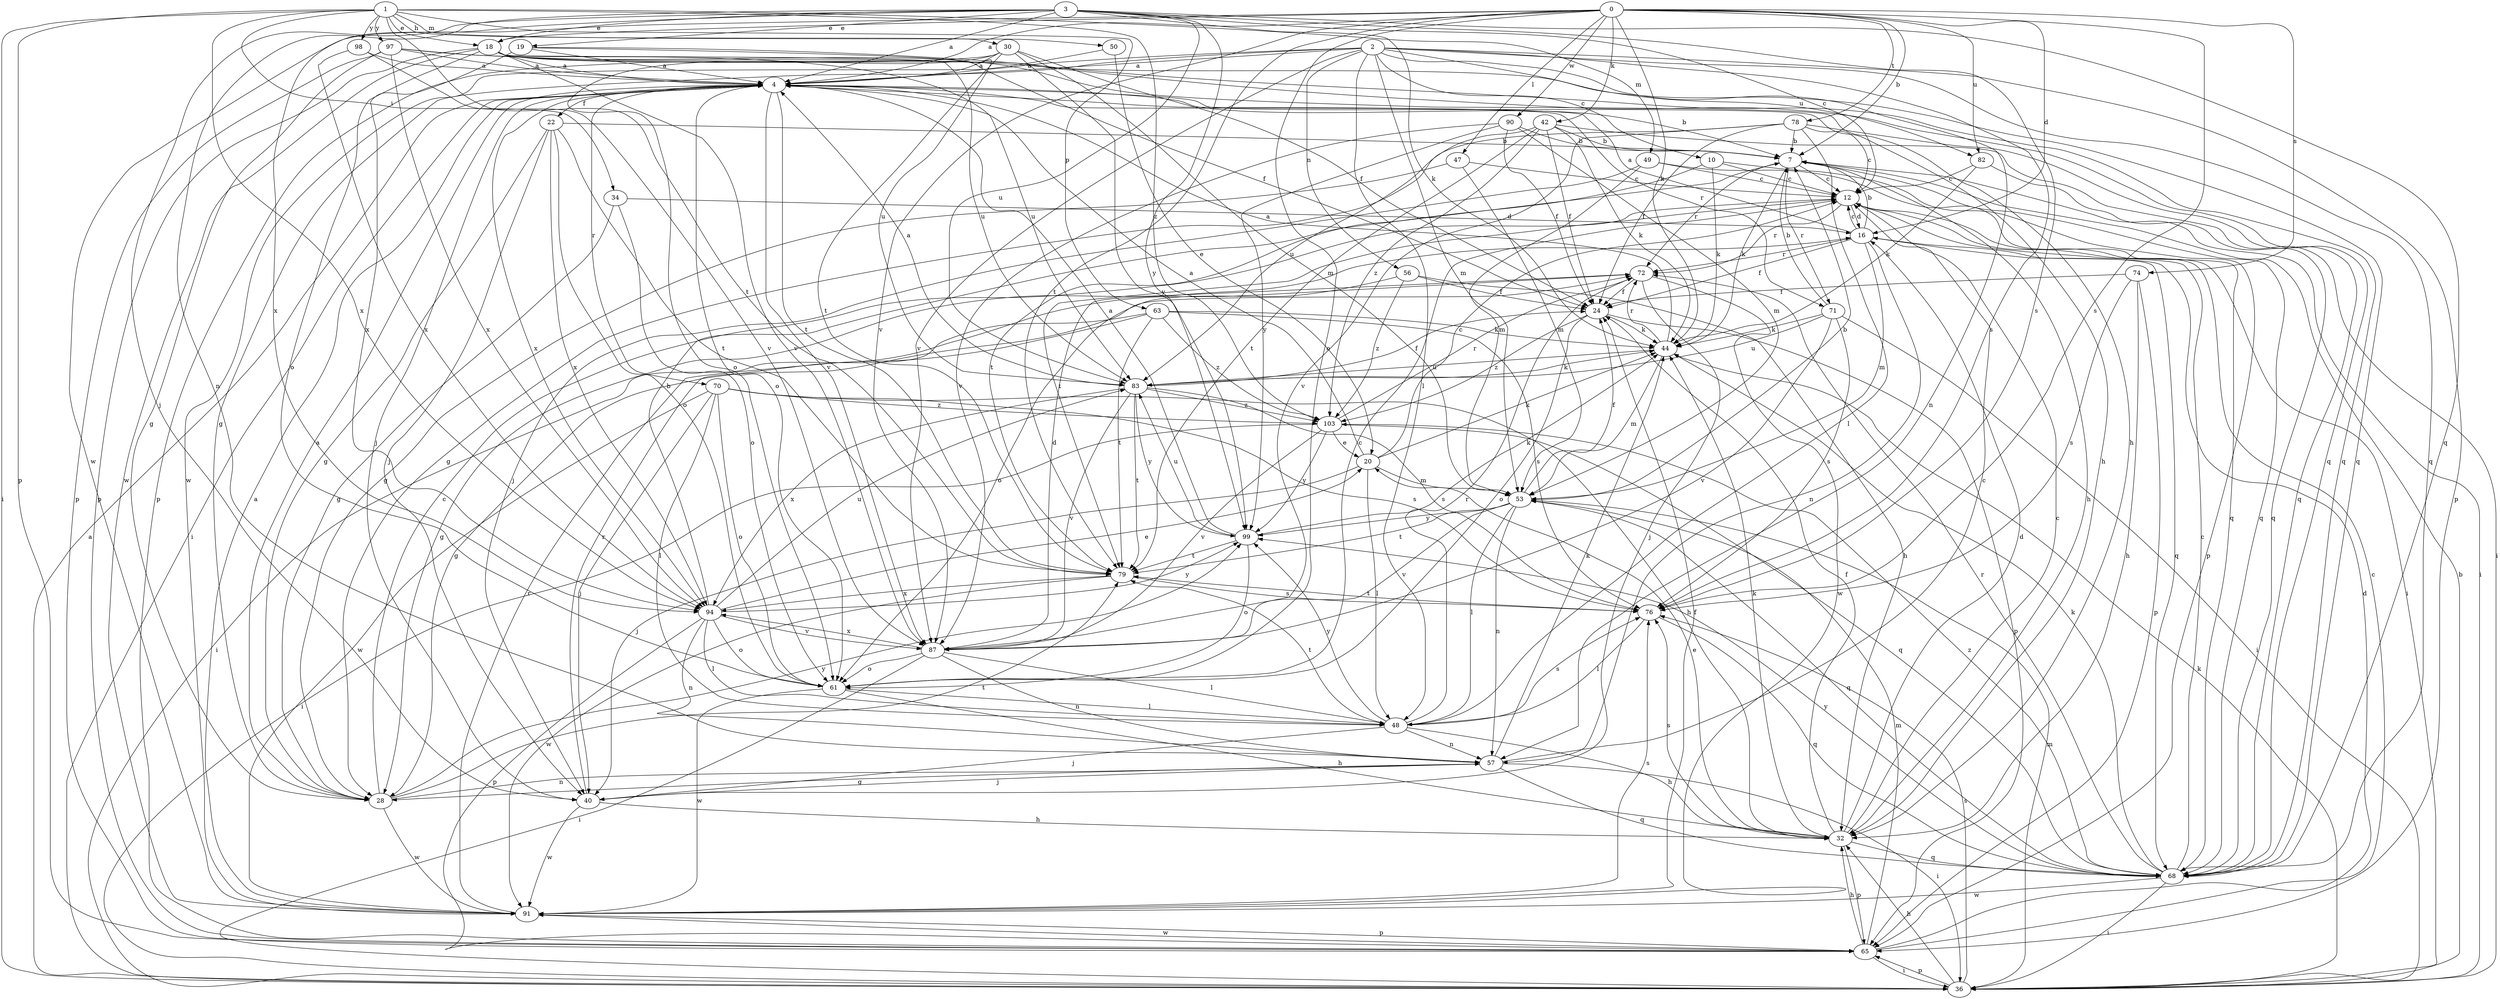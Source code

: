 strict digraph  {
0;
1;
2;
3;
4;
7;
10;
12;
16;
18;
19;
20;
22;
24;
28;
30;
32;
34;
36;
40;
42;
44;
47;
48;
49;
50;
53;
56;
57;
61;
63;
65;
68;
70;
71;
72;
74;
76;
78;
79;
82;
83;
87;
90;
91;
94;
97;
98;
99;
103;
0 -> 4  [label=a];
0 -> 7  [label=b];
0 -> 16  [label=d];
0 -> 18  [label=e];
0 -> 42  [label=k];
0 -> 44  [label=k];
0 -> 47  [label=l];
0 -> 61  [label=o];
0 -> 74  [label=s];
0 -> 76  [label=s];
0 -> 78  [label=t];
0 -> 79  [label=t];
0 -> 82  [label=u];
0 -> 87  [label=v];
0 -> 90  [label=w];
0 -> 91  [label=w];
1 -> 18  [label=e];
1 -> 30  [label=h];
1 -> 34  [label=i];
1 -> 36  [label=i];
1 -> 49  [label=m];
1 -> 50  [label=m];
1 -> 63  [label=p];
1 -> 65  [label=p];
1 -> 79  [label=t];
1 -> 94  [label=x];
1 -> 97  [label=y];
1 -> 98  [label=y];
1 -> 103  [label=z];
2 -> 4  [label=a];
2 -> 10  [label=c];
2 -> 28  [label=g];
2 -> 48  [label=l];
2 -> 53  [label=m];
2 -> 56  [label=n];
2 -> 57  [label=n];
2 -> 65  [label=p];
2 -> 68  [label=q];
2 -> 76  [label=s];
2 -> 82  [label=u];
2 -> 87  [label=v];
2 -> 91  [label=w];
3 -> 4  [label=a];
3 -> 12  [label=c];
3 -> 18  [label=e];
3 -> 19  [label=e];
3 -> 40  [label=j];
3 -> 44  [label=k];
3 -> 57  [label=n];
3 -> 68  [label=q];
3 -> 76  [label=s];
3 -> 83  [label=u];
3 -> 94  [label=x];
3 -> 99  [label=y];
4 -> 7  [label=b];
4 -> 22  [label=f];
4 -> 32  [label=h];
4 -> 36  [label=i];
4 -> 40  [label=j];
4 -> 61  [label=o];
4 -> 70  [label=r];
4 -> 71  [label=r];
4 -> 79  [label=t];
4 -> 87  [label=v];
4 -> 94  [label=x];
7 -> 12  [label=c];
7 -> 32  [label=h];
7 -> 36  [label=i];
7 -> 44  [label=k];
7 -> 68  [label=q];
7 -> 71  [label=r];
7 -> 72  [label=r];
10 -> 12  [label=c];
10 -> 44  [label=k];
10 -> 65  [label=p];
10 -> 79  [label=t];
12 -> 16  [label=d];
12 -> 36  [label=i];
12 -> 72  [label=r];
12 -> 79  [label=t];
16 -> 4  [label=a];
16 -> 7  [label=b];
16 -> 12  [label=c];
16 -> 24  [label=f];
16 -> 53  [label=m];
16 -> 57  [label=n];
16 -> 68  [label=q];
16 -> 72  [label=r];
18 -> 4  [label=a];
18 -> 24  [label=f];
18 -> 32  [label=h];
18 -> 61  [label=o];
18 -> 65  [label=p];
18 -> 68  [label=q];
18 -> 83  [label=u];
18 -> 87  [label=v];
18 -> 91  [label=w];
19 -> 4  [label=a];
19 -> 68  [label=q];
19 -> 83  [label=u];
19 -> 94  [label=x];
20 -> 4  [label=a];
20 -> 12  [label=c];
20 -> 40  [label=j];
20 -> 44  [label=k];
20 -> 48  [label=l];
20 -> 53  [label=m];
22 -> 7  [label=b];
22 -> 28  [label=g];
22 -> 40  [label=j];
22 -> 61  [label=o];
22 -> 79  [label=t];
22 -> 94  [label=x];
24 -> 44  [label=k];
24 -> 61  [label=o];
24 -> 65  [label=p];
24 -> 103  [label=z];
28 -> 4  [label=a];
28 -> 12  [label=c];
28 -> 57  [label=n];
28 -> 79  [label=t];
28 -> 91  [label=w];
28 -> 99  [label=y];
30 -> 4  [label=a];
30 -> 24  [label=f];
30 -> 53  [label=m];
30 -> 61  [label=o];
30 -> 65  [label=p];
30 -> 79  [label=t];
30 -> 99  [label=y];
32 -> 12  [label=c];
32 -> 16  [label=d];
32 -> 20  [label=e];
32 -> 24  [label=f];
32 -> 44  [label=k];
32 -> 65  [label=p];
32 -> 68  [label=q];
32 -> 76  [label=s];
34 -> 16  [label=d];
34 -> 28  [label=g];
34 -> 61  [label=o];
36 -> 4  [label=a];
36 -> 7  [label=b];
36 -> 32  [label=h];
36 -> 44  [label=k];
36 -> 53  [label=m];
36 -> 65  [label=p];
36 -> 76  [label=s];
40 -> 32  [label=h];
40 -> 72  [label=r];
40 -> 91  [label=w];
42 -> 7  [label=b];
42 -> 24  [label=f];
42 -> 36  [label=i];
42 -> 44  [label=k];
42 -> 79  [label=t];
42 -> 83  [label=u];
42 -> 103  [label=z];
44 -> 4  [label=a];
44 -> 53  [label=m];
44 -> 72  [label=r];
44 -> 83  [label=u];
47 -> 12  [label=c];
47 -> 28  [label=g];
47 -> 53  [label=m];
48 -> 32  [label=h];
48 -> 40  [label=j];
48 -> 57  [label=n];
48 -> 72  [label=r];
48 -> 76  [label=s];
48 -> 79  [label=t];
48 -> 99  [label=y];
49 -> 12  [label=c];
49 -> 40  [label=j];
49 -> 53  [label=m];
49 -> 68  [label=q];
50 -> 4  [label=a];
50 -> 20  [label=e];
53 -> 7  [label=b];
53 -> 24  [label=f];
53 -> 48  [label=l];
53 -> 57  [label=n];
53 -> 68  [label=q];
53 -> 79  [label=t];
53 -> 87  [label=v];
53 -> 99  [label=y];
56 -> 24  [label=f];
56 -> 32  [label=h];
56 -> 61  [label=o];
56 -> 103  [label=z];
57 -> 12  [label=c];
57 -> 28  [label=g];
57 -> 36  [label=i];
57 -> 40  [label=j];
57 -> 44  [label=k];
57 -> 68  [label=q];
61 -> 12  [label=c];
61 -> 32  [label=h];
61 -> 48  [label=l];
61 -> 91  [label=w];
63 -> 28  [label=g];
63 -> 36  [label=i];
63 -> 44  [label=k];
63 -> 76  [label=s];
63 -> 79  [label=t];
63 -> 103  [label=z];
65 -> 12  [label=c];
65 -> 16  [label=d];
65 -> 32  [label=h];
65 -> 36  [label=i];
65 -> 53  [label=m];
65 -> 91  [label=w];
68 -> 12  [label=c];
68 -> 36  [label=i];
68 -> 44  [label=k];
68 -> 72  [label=r];
68 -> 91  [label=w];
68 -> 99  [label=y];
68 -> 103  [label=z];
70 -> 32  [label=h];
70 -> 40  [label=j];
70 -> 48  [label=l];
70 -> 61  [label=o];
70 -> 76  [label=s];
70 -> 91  [label=w];
70 -> 103  [label=z];
71 -> 7  [label=b];
71 -> 36  [label=i];
71 -> 44  [label=k];
71 -> 76  [label=s];
71 -> 83  [label=u];
71 -> 87  [label=v];
72 -> 24  [label=f];
72 -> 28  [label=g];
72 -> 40  [label=j];
72 -> 91  [label=w];
74 -> 24  [label=f];
74 -> 32  [label=h];
74 -> 65  [label=p];
74 -> 76  [label=s];
76 -> 48  [label=l];
76 -> 68  [label=q];
76 -> 79  [label=t];
78 -> 7  [label=b];
78 -> 12  [label=c];
78 -> 24  [label=f];
78 -> 28  [label=g];
78 -> 48  [label=l];
78 -> 68  [label=q];
78 -> 87  [label=v];
79 -> 76  [label=s];
79 -> 91  [label=w];
79 -> 94  [label=x];
82 -> 12  [label=c];
82 -> 44  [label=k];
82 -> 68  [label=q];
83 -> 4  [label=a];
83 -> 24  [label=f];
83 -> 44  [label=k];
83 -> 76  [label=s];
83 -> 79  [label=t];
83 -> 87  [label=v];
83 -> 94  [label=x];
83 -> 99  [label=y];
83 -> 103  [label=z];
87 -> 16  [label=d];
87 -> 36  [label=i];
87 -> 48  [label=l];
87 -> 57  [label=n];
87 -> 61  [label=o];
87 -> 94  [label=x];
90 -> 7  [label=b];
90 -> 24  [label=f];
90 -> 53  [label=m];
90 -> 87  [label=v];
90 -> 99  [label=y];
91 -> 4  [label=a];
91 -> 24  [label=f];
91 -> 65  [label=p];
91 -> 72  [label=r];
91 -> 76  [label=s];
94 -> 7  [label=b];
94 -> 20  [label=e];
94 -> 48  [label=l];
94 -> 57  [label=n];
94 -> 61  [label=o];
94 -> 65  [label=p];
94 -> 83  [label=u];
94 -> 87  [label=v];
94 -> 99  [label=y];
97 -> 4  [label=a];
97 -> 28  [label=g];
97 -> 65  [label=p];
97 -> 68  [label=q];
97 -> 83  [label=u];
97 -> 94  [label=x];
98 -> 4  [label=a];
98 -> 87  [label=v];
98 -> 94  [label=x];
99 -> 4  [label=a];
99 -> 44  [label=k];
99 -> 61  [label=o];
99 -> 79  [label=t];
99 -> 83  [label=u];
103 -> 20  [label=e];
103 -> 36  [label=i];
103 -> 68  [label=q];
103 -> 72  [label=r];
103 -> 87  [label=v];
103 -> 99  [label=y];
}
